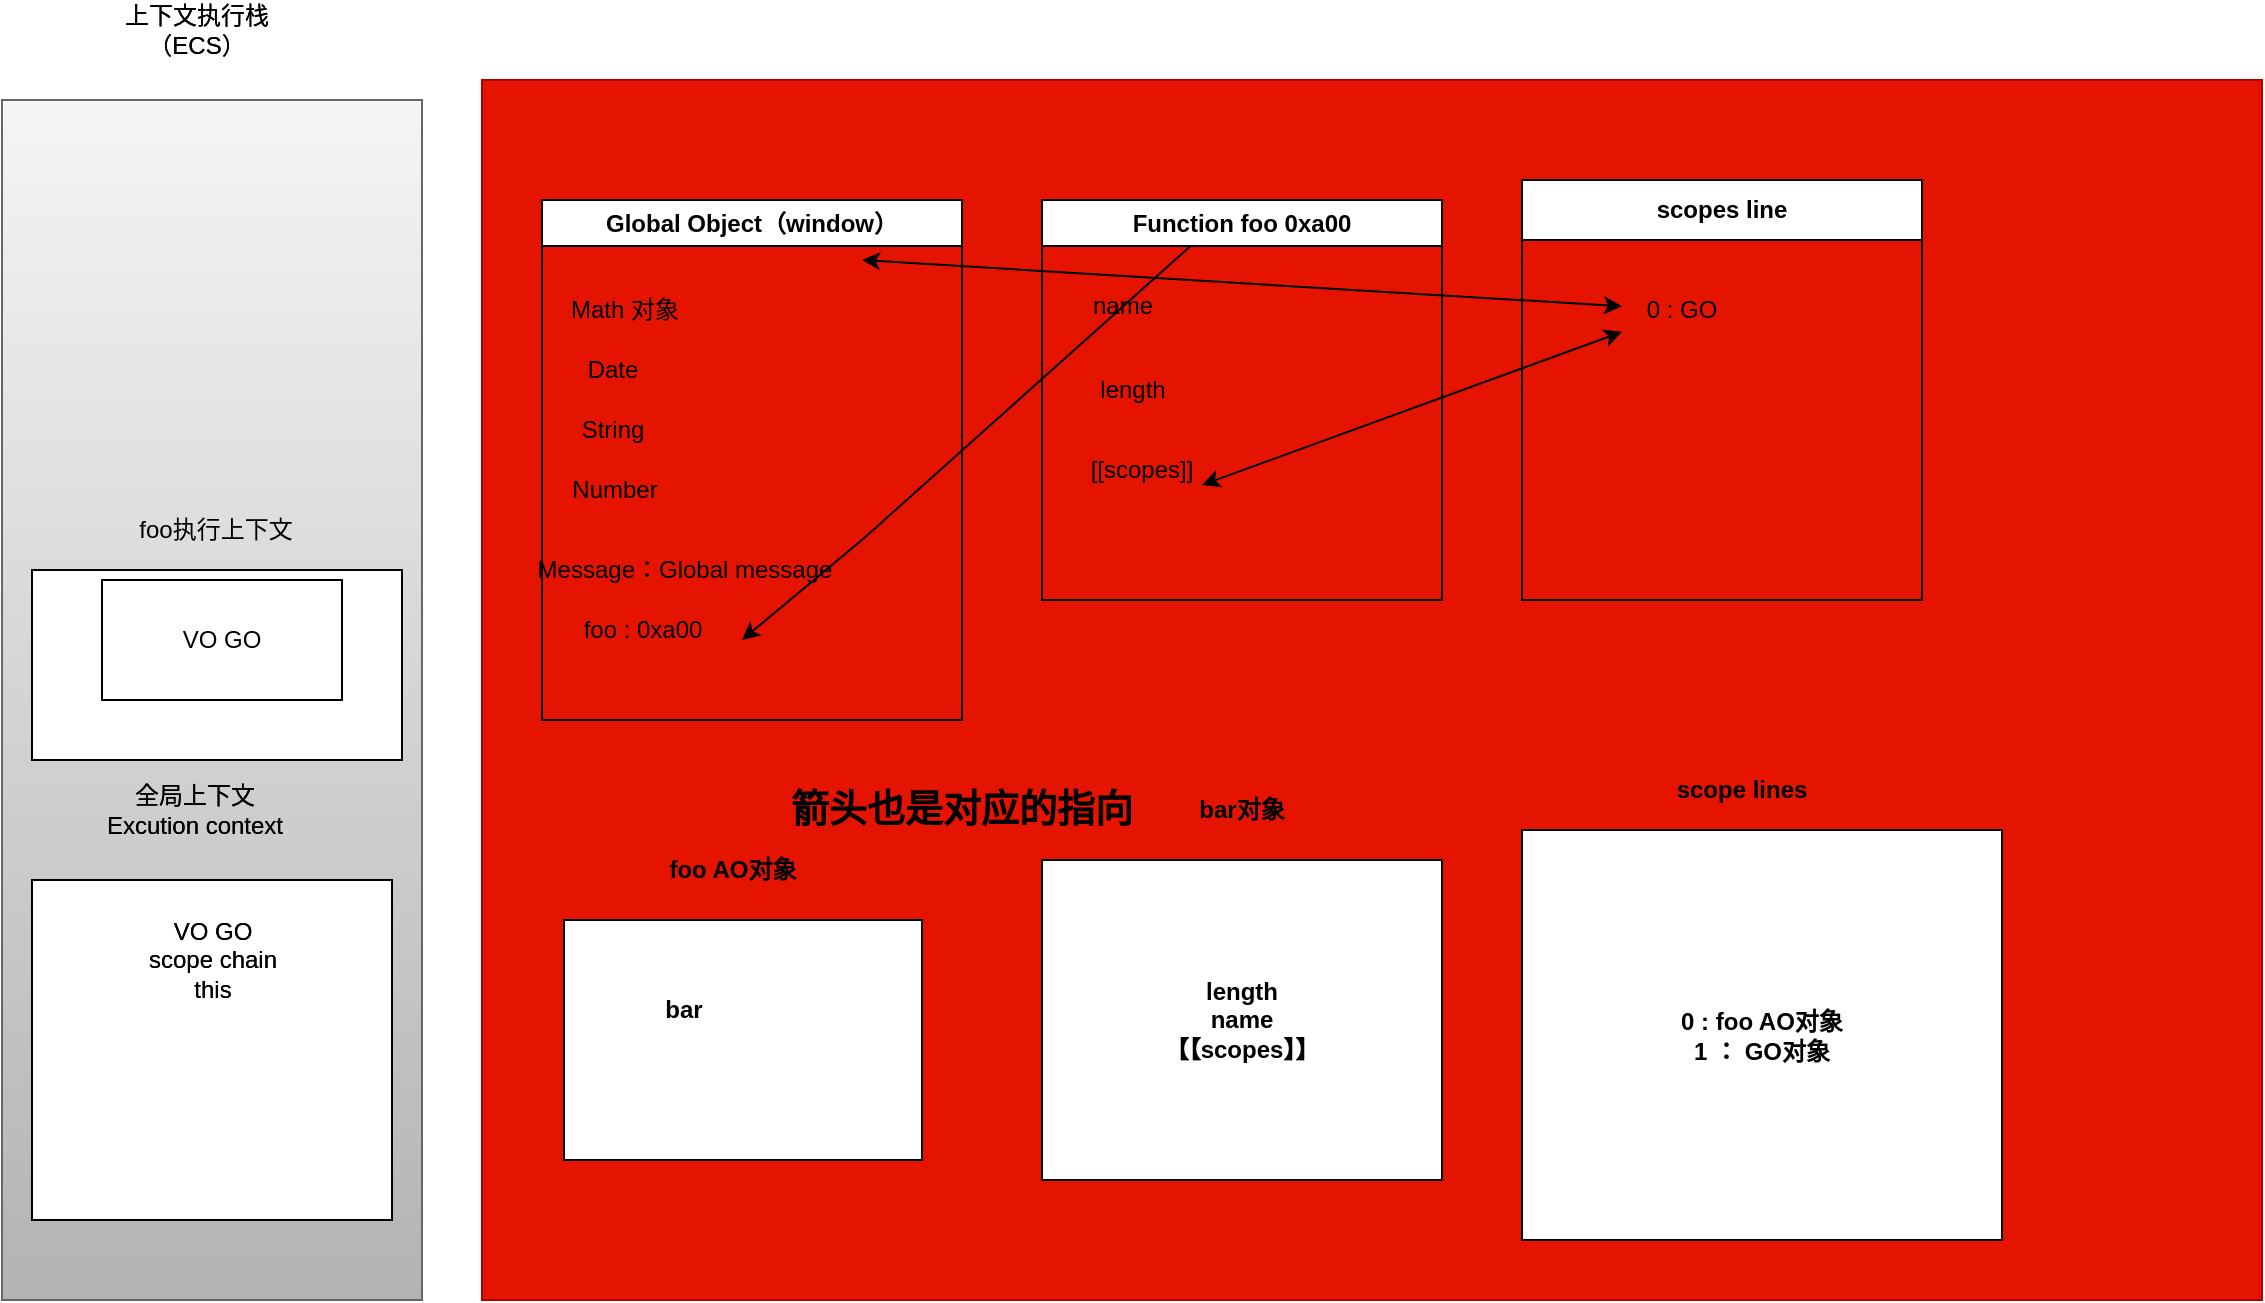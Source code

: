<mxfile>
    <diagram id="FmE0ftuaJXPUozK942jY" name="第 1 页">
        <mxGraphModel dx="578" dy="1139" grid="1" gridSize="10" guides="1" tooltips="1" connect="1" arrows="1" fold="1" page="1" pageScale="1" pageWidth="1169" pageHeight="827" math="0" shadow="0">
            <root>
                <mxCell id="0"/>
                <mxCell id="1" parent="0"/>
                <mxCell id="2" value="" style="rounded=0;whiteSpace=wrap;html=1;fillColor=#f5f5f5;strokeColor=#666666;gradientColor=#b3b3b3;" vertex="1" parent="1">
                    <mxGeometry x="30" y="180" width="210" height="600" as="geometry"/>
                </mxCell>
                <mxCell id="3" value="Math 对象" style="text;html=1;align=center;verticalAlign=middle;resizable=0;points=[];autosize=1;strokeColor=none;fillColor=none;" vertex="1" parent="1">
                    <mxGeometry x="301" y="270" width="80" height="30" as="geometry"/>
                </mxCell>
                <mxCell id="4" value="Date" style="text;html=1;align=center;verticalAlign=middle;resizable=0;points=[];autosize=1;strokeColor=none;fillColor=none;" vertex="1" parent="1">
                    <mxGeometry x="310" y="300" width="50" height="30" as="geometry"/>
                </mxCell>
                <mxCell id="5" value="" style="edgeStyle=none;html=1;" edge="1" parent="1" source="4" target="3">
                    <mxGeometry relative="1" as="geometry"/>
                </mxCell>
                <mxCell id="6" value="String" style="text;html=1;align=center;verticalAlign=middle;resizable=0;points=[];autosize=1;strokeColor=none;fillColor=none;" vertex="1" parent="1">
                    <mxGeometry x="310" y="330" width="50" height="30" as="geometry"/>
                </mxCell>
                <mxCell id="7" value="Number" style="text;html=1;align=center;verticalAlign=middle;resizable=0;points=[];autosize=1;strokeColor=none;fillColor=none;" vertex="1" parent="1">
                    <mxGeometry x="301" y="360" width="70" height="30" as="geometry"/>
                </mxCell>
                <mxCell id="8" value="Message：undefined" style="text;html=1;align=center;verticalAlign=middle;resizable=0;points=[];autosize=1;strokeColor=none;fillColor=none;" vertex="1" parent="1">
                    <mxGeometry x="301" y="400" width="140" height="30" as="geometry"/>
                </mxCell>
                <mxCell id="9" value="foo : 0xa00" style="text;html=1;align=center;verticalAlign=middle;resizable=0;points=[];autosize=1;strokeColor=none;fillColor=none;" vertex="1" parent="1">
                    <mxGeometry x="310" y="430" width="80" height="30" as="geometry"/>
                </mxCell>
                <mxCell id="10" value="上下文执行栈（ECS）" style="text;html=1;align=center;verticalAlign=middle;whiteSpace=wrap;rounded=0;" vertex="1" parent="1">
                    <mxGeometry x="80" y="130" width="95" height="30" as="geometry"/>
                </mxCell>
                <mxCell id="11" value="" style="rounded=0;whiteSpace=wrap;html=1;" vertex="1" parent="1">
                    <mxGeometry x="45" y="570" width="180" height="170" as="geometry"/>
                </mxCell>
                <mxCell id="12" value="Text" style="text;html=1;align=center;verticalAlign=middle;whiteSpace=wrap;rounded=0;" vertex="1" parent="1">
                    <mxGeometry x="380" y="560" width="60" height="30" as="geometry"/>
                </mxCell>
                <mxCell id="13" value="Text" style="text;html=1;align=center;verticalAlign=middle;whiteSpace=wrap;rounded=0;" vertex="1" parent="1">
                    <mxGeometry x="380" y="560" width="60" height="30" as="geometry"/>
                </mxCell>
                <mxCell id="14" value="Text" style="text;html=1;align=center;verticalAlign=middle;whiteSpace=wrap;rounded=0;" vertex="1" parent="1">
                    <mxGeometry x="380" y="560" width="60" height="30" as="geometry"/>
                </mxCell>
                <mxCell id="15" value="全局上下文&lt;div&gt;Excution context&lt;/div&gt;" style="text;html=1;align=center;verticalAlign=middle;whiteSpace=wrap;rounded=0;" vertex="1" parent="1">
                    <mxGeometry x="80" y="520" width="92.5" height="30" as="geometry"/>
                </mxCell>
                <mxCell id="16" value="Text" style="text;html=1;align=center;verticalAlign=middle;whiteSpace=wrap;rounded=0;" vertex="1" parent="1">
                    <mxGeometry x="380" y="560" width="60" height="30" as="geometry"/>
                </mxCell>
                <mxCell id="17" value="Text" style="text;html=1;align=center;verticalAlign=middle;whiteSpace=wrap;rounded=0;" vertex="1" parent="1">
                    <mxGeometry x="380" y="560" width="60" height="30" as="geometry"/>
                </mxCell>
                <mxCell id="18" value="Text" style="text;html=1;align=center;verticalAlign=middle;whiteSpace=wrap;rounded=0;" vertex="1" parent="1">
                    <mxGeometry x="380" y="560" width="60" height="30" as="geometry"/>
                </mxCell>
                <mxCell id="19" value="Text" style="text;html=1;align=center;verticalAlign=middle;whiteSpace=wrap;rounded=0;" vertex="1" parent="1">
                    <mxGeometry x="380" y="560" width="60" height="30" as="geometry"/>
                </mxCell>
                <mxCell id="20" value="VO GO&lt;div&gt;scope chain&lt;/div&gt;&lt;div&gt;this&lt;/div&gt;" style="text;html=1;align=center;verticalAlign=middle;whiteSpace=wrap;rounded=0;" vertex="1" parent="1">
                    <mxGeometry x="72.5" y="580" width="125" height="60" as="geometry"/>
                </mxCell>
                <mxCell id="21" value="" style="rounded=0;whiteSpace=wrap;html=1;fillColor=#e51400;fontColor=#ffffff;strokeColor=#B20000;" vertex="1" parent="1">
                    <mxGeometry x="270" y="170" width="890" height="610" as="geometry"/>
                </mxCell>
                <mxCell id="22" value="Global Object（window）" style="swimlane;whiteSpace=wrap;html=1;" vertex="1" parent="1">
                    <mxGeometry x="300" y="230" width="210" height="260" as="geometry"/>
                </mxCell>
                <mxCell id="23" value="Math 对象" style="text;html=1;align=center;verticalAlign=middle;resizable=0;points=[];autosize=1;strokeColor=none;fillColor=none;" vertex="1" parent="22">
                    <mxGeometry x="1" y="40" width="80" height="30" as="geometry"/>
                </mxCell>
                <mxCell id="24" value="Date" style="text;html=1;align=center;verticalAlign=middle;resizable=0;points=[];autosize=1;strokeColor=none;fillColor=none;" vertex="1" parent="22">
                    <mxGeometry x="10" y="70" width="50" height="30" as="geometry"/>
                </mxCell>
                <mxCell id="25" value="" style="edgeStyle=none;html=1;" edge="1" parent="22" source="24" target="23">
                    <mxGeometry relative="1" as="geometry"/>
                </mxCell>
                <mxCell id="26" value="String" style="text;html=1;align=center;verticalAlign=middle;resizable=0;points=[];autosize=1;strokeColor=none;fillColor=none;" vertex="1" parent="22">
                    <mxGeometry x="10" y="100" width="50" height="30" as="geometry"/>
                </mxCell>
                <mxCell id="27" value="Number" style="text;html=1;align=center;verticalAlign=middle;resizable=0;points=[];autosize=1;strokeColor=none;fillColor=none;" vertex="1" parent="22">
                    <mxGeometry x="1" y="130" width="70" height="30" as="geometry"/>
                </mxCell>
                <mxCell id="28" value="Message：Global message" style="text;html=1;align=center;verticalAlign=middle;resizable=0;points=[];autosize=1;strokeColor=none;fillColor=none;" vertex="1" parent="22">
                    <mxGeometry x="-14" y="170" width="170" height="30" as="geometry"/>
                </mxCell>
                <mxCell id="29" value="foo : 0xa00" style="text;html=1;align=center;verticalAlign=middle;resizable=0;points=[];autosize=1;strokeColor=none;fillColor=none;" vertex="1" parent="22">
                    <mxGeometry x="10" y="200" width="80" height="30" as="geometry"/>
                </mxCell>
                <mxCell id="30" value="" style="endArrow=classic;startArrow=classic;html=1;entryX=0.5;entryY=0;entryDx=0;entryDy=0;" edge="1" parent="22" target="32">
                    <mxGeometry width="50" height="50" relative="1" as="geometry">
                        <mxPoint x="100" y="220" as="sourcePoint"/>
                        <mxPoint x="150" y="170" as="targetPoint"/>
                        <Array as="points">
                            <mxPoint x="160" y="170"/>
                        </Array>
                    </mxGeometry>
                </mxCell>
                <mxCell id="31" value="上下文执行栈（ECS）" style="text;html=1;align=center;verticalAlign=middle;whiteSpace=wrap;rounded=0;" vertex="1" parent="1">
                    <mxGeometry x="80" y="130" width="95" height="30" as="geometry"/>
                </mxCell>
                <mxCell id="32" value="Function foo 0xa00" style="swimlane;whiteSpace=wrap;html=1;" vertex="1" parent="1">
                    <mxGeometry x="550" y="230" width="200" height="200" as="geometry"/>
                </mxCell>
                <mxCell id="33" value="length" style="text;html=1;align=center;verticalAlign=middle;resizable=0;points=[];autosize=1;strokeColor=none;fillColor=none;" vertex="1" parent="32">
                    <mxGeometry x="15" y="80" width="60" height="30" as="geometry"/>
                </mxCell>
                <mxCell id="34" value="name" style="text;html=1;align=center;verticalAlign=middle;resizable=0;points=[];autosize=1;strokeColor=none;fillColor=none;" vertex="1" parent="32">
                    <mxGeometry x="15" y="38" width="50" height="30" as="geometry"/>
                </mxCell>
                <mxCell id="38" value="全局上下文&lt;div&gt;Excution context&lt;/div&gt;" style="text;html=1;align=center;verticalAlign=middle;whiteSpace=wrap;rounded=0;" vertex="1" parent="1">
                    <mxGeometry x="80" y="520" width="92.5" height="30" as="geometry"/>
                </mxCell>
                <mxCell id="43" value="VO GO&lt;div&gt;scope chain&lt;/div&gt;&lt;div&gt;this&lt;/div&gt;" style="text;html=1;align=center;verticalAlign=middle;whiteSpace=wrap;rounded=0;" vertex="1" parent="1">
                    <mxGeometry x="72.5" y="580" width="125" height="60" as="geometry"/>
                </mxCell>
                <mxCell id="44" value="" style="rounded=0;whiteSpace=wrap;html=1;" vertex="1" parent="1">
                    <mxGeometry x="45" y="415" width="185" height="95" as="geometry"/>
                </mxCell>
                <mxCell id="45" value="VO GO" style="rounded=0;whiteSpace=wrap;html=1;" vertex="1" parent="1">
                    <mxGeometry x="80" y="420" width="120" height="60" as="geometry"/>
                </mxCell>
                <mxCell id="46" value="foo执行上下文" style="text;html=1;align=center;verticalAlign=middle;whiteSpace=wrap;rounded=0;" vertex="1" parent="1">
                    <mxGeometry x="72.5" y="380" width="127.5" height="30" as="geometry"/>
                </mxCell>
                <mxCell id="47" value="[[scopes]]" style="text;html=1;align=center;verticalAlign=middle;whiteSpace=wrap;rounded=0;" vertex="1" parent="1">
                    <mxGeometry x="570" y="350" width="60" height="30" as="geometry"/>
                </mxCell>
                <mxCell id="48" value="scopes line" style="swimlane;whiteSpace=wrap;html=1;startSize=30;rounded=0;swimlaneLine=1;" vertex="1" parent="1">
                    <mxGeometry x="790" y="220" width="200" height="210" as="geometry"/>
                </mxCell>
                <mxCell id="49" value="0 : GO" style="text;html=1;align=center;verticalAlign=middle;whiteSpace=wrap;rounded=0;" vertex="1" parent="1">
                    <mxGeometry x="840" y="270" width="60" height="30" as="geometry"/>
                </mxCell>
                <mxCell id="50" value="" style="endArrow=classic;startArrow=classic;html=1;exitX=1;exitY=0.75;exitDx=0;exitDy=0;" edge="1" parent="1" source="47" target="49">
                    <mxGeometry width="50" height="50" relative="1" as="geometry">
                        <mxPoint x="565" y="490" as="sourcePoint"/>
                        <mxPoint x="730" y="360" as="targetPoint"/>
                        <Array as="points"/>
                    </mxGeometry>
                </mxCell>
                <mxCell id="51" value="" style="endArrow=classic;startArrow=classic;html=1;" edge="1" parent="1" target="49">
                    <mxGeometry width="50" height="50" relative="1" as="geometry">
                        <mxPoint x="460" y="260" as="sourcePoint"/>
                        <mxPoint x="740" y="170" as="targetPoint"/>
                        <Array as="points"/>
                    </mxGeometry>
                </mxCell>
                <mxCell id="53" value="" style="rounded=0;whiteSpace=wrap;html=1;strokeColor=default;align=center;verticalAlign=middle;fontFamily=Helvetica;fontSize=12;fontColor=default;fontStyle=1;fillColor=default;" vertex="1" parent="1">
                    <mxGeometry x="311" y="590" width="179" height="120" as="geometry"/>
                </mxCell>
                <mxCell id="54" value="foo AO对象" style="text;html=1;align=center;verticalAlign=middle;whiteSpace=wrap;rounded=0;fontFamily=Helvetica;fontSize=12;fontColor=default;fontStyle=1;" vertex="1" parent="1">
                    <mxGeometry x="311" y="550" width="169" height="30" as="geometry"/>
                </mxCell>
                <mxCell id="55" value="bar" style="text;html=1;align=center;verticalAlign=middle;whiteSpace=wrap;rounded=0;fontFamily=Helvetica;fontSize=12;fontColor=default;fontStyle=1;" vertex="1" parent="1">
                    <mxGeometry x="341" y="620" width="60" height="30" as="geometry"/>
                </mxCell>
                <mxCell id="56" value="length&lt;div&gt;name&lt;/div&gt;&lt;div&gt;【【scopes】】&lt;/div&gt;" style="rounded=0;whiteSpace=wrap;html=1;strokeColor=default;align=center;verticalAlign=middle;fontFamily=Helvetica;fontSize=12;fontColor=default;fontStyle=1;fillColor=default;" vertex="1" parent="1">
                    <mxGeometry x="550" y="560" width="200" height="160" as="geometry"/>
                </mxCell>
                <mxCell id="57" value="bar对象" style="text;html=1;align=center;verticalAlign=middle;whiteSpace=wrap;rounded=0;fontFamily=Helvetica;fontSize=12;fontColor=default;fontStyle=1;" vertex="1" parent="1">
                    <mxGeometry x="590" y="520" width="120" height="30" as="geometry"/>
                </mxCell>
                <mxCell id="58" value="0 : foo AO对象&lt;div&gt;1 ： GO对象&lt;/div&gt;" style="rounded=0;whiteSpace=wrap;html=1;strokeColor=default;align=center;verticalAlign=middle;fontFamily=Helvetica;fontSize=12;fontColor=default;fontStyle=1;fillColor=default;" vertex="1" parent="1">
                    <mxGeometry x="790" y="545" width="240" height="205" as="geometry"/>
                </mxCell>
                <mxCell id="59" value="scope lines" style="text;html=1;align=center;verticalAlign=middle;whiteSpace=wrap;rounded=0;fontFamily=Helvetica;fontSize=12;fontColor=default;fontStyle=1;" vertex="1" parent="1">
                    <mxGeometry x="830" y="510" width="140" height="30" as="geometry"/>
                </mxCell>
                <mxCell id="60" value="&lt;font style=&quot;font-size: 19px;&quot;&gt;箭头也是对应的指向&lt;/font&gt;" style="text;html=1;align=center;verticalAlign=middle;whiteSpace=wrap;rounded=0;fontFamily=Helvetica;fontSize=12;fontColor=default;fontStyle=1;" vertex="1" parent="1">
                    <mxGeometry x="410" y="475" width="200" height="120" as="geometry"/>
                </mxCell>
            </root>
        </mxGraphModel>
    </diagram>
</mxfile>